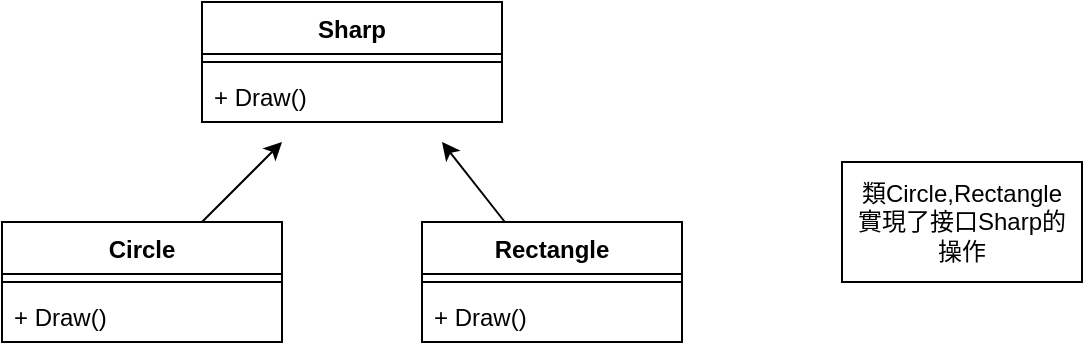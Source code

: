 <mxfile version="22.0.8" type="device">
  <diagram name="第 1 页" id="QQY3-OHJtpi0StzdSPx0">
    <mxGraphModel dx="794" dy="454" grid="1" gridSize="10" guides="1" tooltips="1" connect="1" arrows="1" fold="1" page="1" pageScale="1" pageWidth="827" pageHeight="1169" math="0" shadow="0">
      <root>
        <mxCell id="0" />
        <mxCell id="1" parent="0" />
        <mxCell id="D3MDV-xnyVjTNbWqWlW0-1" value="Sharp" style="swimlane;fontStyle=1;align=center;verticalAlign=top;childLayout=stackLayout;horizontal=1;startSize=26;horizontalStack=0;resizeParent=1;resizeParentMax=0;resizeLast=0;collapsible=1;marginBottom=0;whiteSpace=wrap;html=1;" vertex="1" parent="1">
          <mxGeometry x="320" y="130" width="150" height="60" as="geometry" />
        </mxCell>
        <mxCell id="D3MDV-xnyVjTNbWqWlW0-3" value="" style="line;strokeWidth=1;fillColor=none;align=left;verticalAlign=middle;spacingTop=-1;spacingLeft=3;spacingRight=3;rotatable=0;labelPosition=right;points=[];portConstraint=eastwest;strokeColor=inherit;" vertex="1" parent="D3MDV-xnyVjTNbWqWlW0-1">
          <mxGeometry y="26" width="150" height="8" as="geometry" />
        </mxCell>
        <mxCell id="D3MDV-xnyVjTNbWqWlW0-4" value="+ Draw()" style="text;strokeColor=none;fillColor=none;align=left;verticalAlign=top;spacingLeft=4;spacingRight=4;overflow=hidden;rotatable=0;points=[[0,0.5],[1,0.5]];portConstraint=eastwest;whiteSpace=wrap;html=1;" vertex="1" parent="D3MDV-xnyVjTNbWqWlW0-1">
          <mxGeometry y="34" width="150" height="26" as="geometry" />
        </mxCell>
        <mxCell id="D3MDV-xnyVjTNbWqWlW0-29" style="edgeStyle=none;rounded=0;orthogonalLoop=1;jettySize=auto;html=1;" edge="1" parent="1" source="D3MDV-xnyVjTNbWqWlW0-9">
          <mxGeometry relative="1" as="geometry">
            <mxPoint x="440" y="200" as="targetPoint" />
          </mxGeometry>
        </mxCell>
        <mxCell id="D3MDV-xnyVjTNbWqWlW0-9" value="Rectangle" style="swimlane;fontStyle=1;align=center;verticalAlign=top;childLayout=stackLayout;horizontal=1;startSize=26;horizontalStack=0;resizeParent=1;resizeParentMax=0;resizeLast=0;collapsible=1;marginBottom=0;whiteSpace=wrap;html=1;" vertex="1" parent="1">
          <mxGeometry x="430" y="240" width="130" height="60" as="geometry" />
        </mxCell>
        <mxCell id="D3MDV-xnyVjTNbWqWlW0-11" value="" style="line;strokeWidth=1;fillColor=none;align=left;verticalAlign=middle;spacingTop=-1;spacingLeft=3;spacingRight=3;rotatable=0;labelPosition=right;points=[];portConstraint=eastwest;strokeColor=inherit;" vertex="1" parent="D3MDV-xnyVjTNbWqWlW0-9">
          <mxGeometry y="26" width="130" height="8" as="geometry" />
        </mxCell>
        <mxCell id="D3MDV-xnyVjTNbWqWlW0-12" value="+ Draw()" style="text;strokeColor=none;fillColor=none;align=left;verticalAlign=top;spacingLeft=4;spacingRight=4;overflow=hidden;rotatable=0;points=[[0,0.5],[1,0.5]];portConstraint=eastwest;whiteSpace=wrap;html=1;" vertex="1" parent="D3MDV-xnyVjTNbWqWlW0-9">
          <mxGeometry y="34" width="130" height="26" as="geometry" />
        </mxCell>
        <mxCell id="D3MDV-xnyVjTNbWqWlW0-21" style="edgeStyle=none;rounded=0;orthogonalLoop=1;jettySize=auto;html=1;" edge="1" parent="1" source="D3MDV-xnyVjTNbWqWlW0-13">
          <mxGeometry relative="1" as="geometry">
            <mxPoint x="360" y="200" as="targetPoint" />
          </mxGeometry>
        </mxCell>
        <mxCell id="D3MDV-xnyVjTNbWqWlW0-13" value="Circle" style="swimlane;fontStyle=1;align=center;verticalAlign=top;childLayout=stackLayout;horizontal=1;startSize=26;horizontalStack=0;resizeParent=1;resizeParentMax=0;resizeLast=0;collapsible=1;marginBottom=0;whiteSpace=wrap;html=1;" vertex="1" parent="1">
          <mxGeometry x="220" y="240" width="140" height="60" as="geometry" />
        </mxCell>
        <mxCell id="D3MDV-xnyVjTNbWqWlW0-15" value="" style="line;strokeWidth=1;fillColor=none;align=left;verticalAlign=middle;spacingTop=-1;spacingLeft=3;spacingRight=3;rotatable=0;labelPosition=right;points=[];portConstraint=eastwest;strokeColor=inherit;" vertex="1" parent="D3MDV-xnyVjTNbWqWlW0-13">
          <mxGeometry y="26" width="140" height="8" as="geometry" />
        </mxCell>
        <mxCell id="D3MDV-xnyVjTNbWqWlW0-16" value="+ Draw()" style="text;strokeColor=none;fillColor=none;align=left;verticalAlign=top;spacingLeft=4;spacingRight=4;overflow=hidden;rotatable=0;points=[[0,0.5],[1,0.5]];portConstraint=eastwest;whiteSpace=wrap;html=1;" vertex="1" parent="D3MDV-xnyVjTNbWqWlW0-13">
          <mxGeometry y="34" width="140" height="26" as="geometry" />
        </mxCell>
        <mxCell id="D3MDV-xnyVjTNbWqWlW0-30" value="類Circle,Rectangle&lt;br&gt;實現了接口Sharp的&lt;br&gt;操作" style="rounded=0;whiteSpace=wrap;html=1;" vertex="1" parent="1">
          <mxGeometry x="640" y="210" width="120" height="60" as="geometry" />
        </mxCell>
      </root>
    </mxGraphModel>
  </diagram>
</mxfile>
